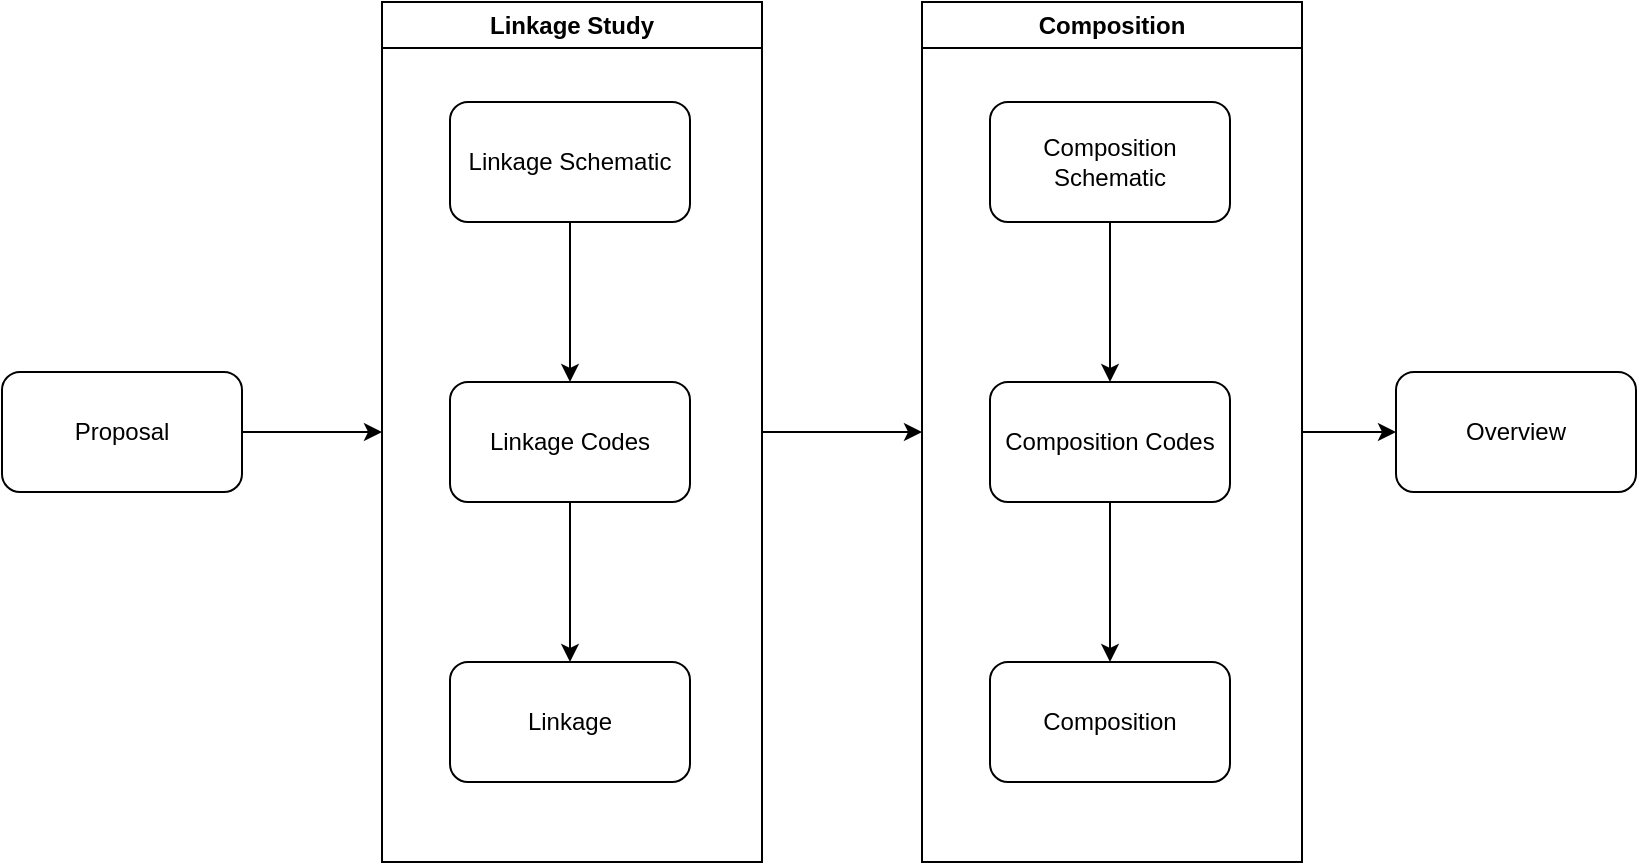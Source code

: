 <mxfile version="25.0.1">
  <diagram id="C5RBs43oDa-KdzZeNtuy" name="Page-1">
    <mxGraphModel dx="1122" dy="855" grid="1" gridSize="10" guides="1" tooltips="1" connect="1" arrows="1" fold="1" page="1" pageScale="1" pageWidth="827" pageHeight="1169" math="0" shadow="0">
      <root>
        <mxCell id="WIyWlLk6GJQsqaUBKTNV-0" />
        <mxCell id="WIyWlLk6GJQsqaUBKTNV-1" parent="WIyWlLk6GJQsqaUBKTNV-0" />
        <mxCell id="biE97ZQsbucVwfuxJKgN-23" value="" style="edgeStyle=orthogonalEdgeStyle;rounded=0;orthogonalLoop=1;jettySize=auto;html=1;" edge="1" parent="WIyWlLk6GJQsqaUBKTNV-1" source="biE97ZQsbucVwfuxJKgN-0" target="biE97ZQsbucVwfuxJKgN-17">
          <mxGeometry relative="1" as="geometry" />
        </mxCell>
        <mxCell id="biE97ZQsbucVwfuxJKgN-0" value="Linkage Study" style="swimlane;whiteSpace=wrap;html=1;" vertex="1" parent="WIyWlLk6GJQsqaUBKTNV-1">
          <mxGeometry x="320" y="155" width="190" height="430" as="geometry" />
        </mxCell>
        <mxCell id="biE97ZQsbucVwfuxJKgN-3" value="" style="edgeStyle=orthogonalEdgeStyle;rounded=0;orthogonalLoop=1;jettySize=auto;html=1;" edge="1" parent="biE97ZQsbucVwfuxJKgN-0" source="biE97ZQsbucVwfuxJKgN-1" target="biE97ZQsbucVwfuxJKgN-2">
          <mxGeometry relative="1" as="geometry" />
        </mxCell>
        <mxCell id="biE97ZQsbucVwfuxJKgN-1" value="Linkage Schematic" style="rounded=1;whiteSpace=wrap;html=1;" vertex="1" parent="biE97ZQsbucVwfuxJKgN-0">
          <mxGeometry x="34" y="50" width="120" height="60" as="geometry" />
        </mxCell>
        <mxCell id="biE97ZQsbucVwfuxJKgN-5" value="" style="edgeStyle=orthogonalEdgeStyle;rounded=0;orthogonalLoop=1;jettySize=auto;html=1;" edge="1" parent="biE97ZQsbucVwfuxJKgN-0" source="biE97ZQsbucVwfuxJKgN-2" target="biE97ZQsbucVwfuxJKgN-4">
          <mxGeometry relative="1" as="geometry" />
        </mxCell>
        <mxCell id="biE97ZQsbucVwfuxJKgN-2" value="Linkage Codes" style="whiteSpace=wrap;html=1;rounded=1;" vertex="1" parent="biE97ZQsbucVwfuxJKgN-0">
          <mxGeometry x="34" y="190" width="120" height="60" as="geometry" />
        </mxCell>
        <mxCell id="biE97ZQsbucVwfuxJKgN-4" value="Linkage" style="rounded=1;whiteSpace=wrap;html=1;" vertex="1" parent="biE97ZQsbucVwfuxJKgN-0">
          <mxGeometry x="34" y="330" width="120" height="60" as="geometry" />
        </mxCell>
        <mxCell id="biE97ZQsbucVwfuxJKgN-29" style="edgeStyle=orthogonalEdgeStyle;rounded=0;orthogonalLoop=1;jettySize=auto;html=1;exitX=1;exitY=0.5;exitDx=0;exitDy=0;entryX=0;entryY=0.5;entryDx=0;entryDy=0;" edge="1" parent="WIyWlLk6GJQsqaUBKTNV-1" source="biE97ZQsbucVwfuxJKgN-17" target="biE97ZQsbucVwfuxJKgN-28">
          <mxGeometry relative="1" as="geometry" />
        </mxCell>
        <mxCell id="biE97ZQsbucVwfuxJKgN-17" value="Composition" style="swimlane;whiteSpace=wrap;html=1;" vertex="1" parent="WIyWlLk6GJQsqaUBKTNV-1">
          <mxGeometry x="590" y="155" width="190" height="430" as="geometry" />
        </mxCell>
        <mxCell id="biE97ZQsbucVwfuxJKgN-18" value="" style="edgeStyle=orthogonalEdgeStyle;rounded=0;orthogonalLoop=1;jettySize=auto;html=1;" edge="1" parent="biE97ZQsbucVwfuxJKgN-17" source="biE97ZQsbucVwfuxJKgN-19" target="biE97ZQsbucVwfuxJKgN-21">
          <mxGeometry relative="1" as="geometry" />
        </mxCell>
        <mxCell id="biE97ZQsbucVwfuxJKgN-19" value="Composition Schematic" style="rounded=1;whiteSpace=wrap;html=1;" vertex="1" parent="biE97ZQsbucVwfuxJKgN-17">
          <mxGeometry x="34" y="50" width="120" height="60" as="geometry" />
        </mxCell>
        <mxCell id="biE97ZQsbucVwfuxJKgN-20" value="" style="edgeStyle=orthogonalEdgeStyle;rounded=0;orthogonalLoop=1;jettySize=auto;html=1;" edge="1" parent="biE97ZQsbucVwfuxJKgN-17" source="biE97ZQsbucVwfuxJKgN-21" target="biE97ZQsbucVwfuxJKgN-22">
          <mxGeometry relative="1" as="geometry" />
        </mxCell>
        <mxCell id="biE97ZQsbucVwfuxJKgN-21" value="Composition Codes" style="whiteSpace=wrap;html=1;rounded=1;" vertex="1" parent="biE97ZQsbucVwfuxJKgN-17">
          <mxGeometry x="34" y="190" width="120" height="60" as="geometry" />
        </mxCell>
        <mxCell id="biE97ZQsbucVwfuxJKgN-22" value="Composition" style="rounded=1;whiteSpace=wrap;html=1;" vertex="1" parent="biE97ZQsbucVwfuxJKgN-17">
          <mxGeometry x="34" y="330" width="120" height="60" as="geometry" />
        </mxCell>
        <mxCell id="biE97ZQsbucVwfuxJKgN-27" style="edgeStyle=orthogonalEdgeStyle;rounded=0;orthogonalLoop=1;jettySize=auto;html=1;exitX=1;exitY=0.5;exitDx=0;exitDy=0;entryX=0;entryY=0.5;entryDx=0;entryDy=0;" edge="1" parent="WIyWlLk6GJQsqaUBKTNV-1" source="biE97ZQsbucVwfuxJKgN-26" target="biE97ZQsbucVwfuxJKgN-0">
          <mxGeometry relative="1" as="geometry" />
        </mxCell>
        <mxCell id="biE97ZQsbucVwfuxJKgN-26" value="Proposal" style="rounded=1;whiteSpace=wrap;html=1;" vertex="1" parent="WIyWlLk6GJQsqaUBKTNV-1">
          <mxGeometry x="130" y="340" width="120" height="60" as="geometry" />
        </mxCell>
        <mxCell id="biE97ZQsbucVwfuxJKgN-28" value="Overview" style="rounded=1;whiteSpace=wrap;html=1;" vertex="1" parent="WIyWlLk6GJQsqaUBKTNV-1">
          <mxGeometry x="827" y="340" width="120" height="60" as="geometry" />
        </mxCell>
      </root>
    </mxGraphModel>
  </diagram>
</mxfile>
